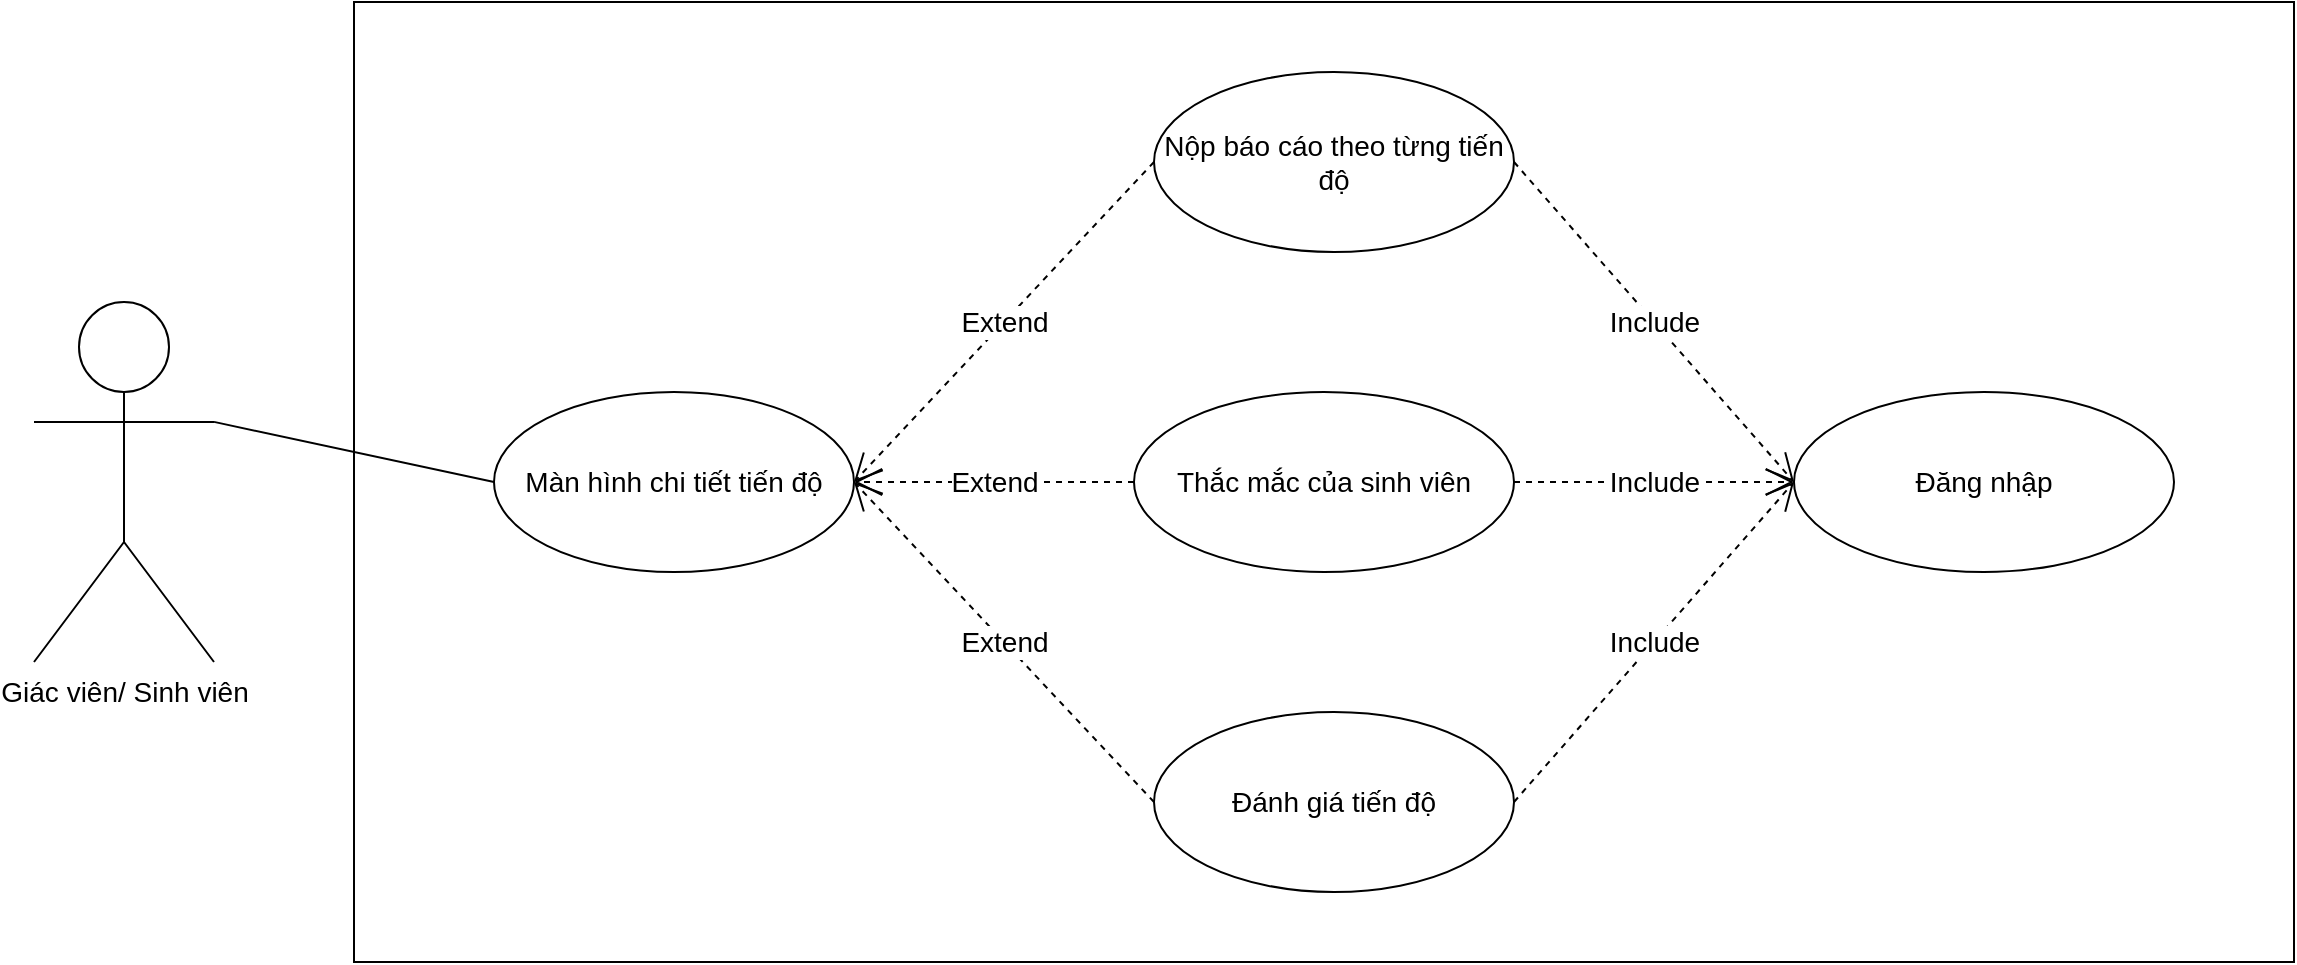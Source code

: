 <mxfile version="14.4.7" type="github">
  <diagram id="mERWQIm2oXiUjIYFXlcz" name="Page-1">
    <mxGraphModel dx="1483" dy="3063" grid="1" gridSize="10" guides="1" tooltips="1" connect="1" arrows="1" fold="1" page="1" pageScale="1" pageWidth="1654" pageHeight="2336" math="0" shadow="0">
      <root>
        <mxCell id="0" />
        <mxCell id="1" parent="0" />
        <mxCell id="dVYivlDmIC8qaiZZ1NIj-1" value="Màn hình chi tiết tiến độ" style="ellipse;whiteSpace=wrap;html=1;fontSize=14;" vertex="1" parent="1">
          <mxGeometry x="280" y="-420" width="180" height="90" as="geometry" />
        </mxCell>
        <mxCell id="dVYivlDmIC8qaiZZ1NIj-2" value="Đánh giá tiến độ" style="ellipse;whiteSpace=wrap;html=1;fontSize=14;" vertex="1" parent="1">
          <mxGeometry x="610" y="-260" width="180" height="90" as="geometry" />
        </mxCell>
        <mxCell id="dVYivlDmIC8qaiZZ1NIj-3" value="Nộp báo cáo theo từng tiến độ" style="ellipse;whiteSpace=wrap;html=1;fontSize=14;" vertex="1" parent="1">
          <mxGeometry x="610" y="-580" width="180" height="90" as="geometry" />
        </mxCell>
        <mxCell id="dVYivlDmIC8qaiZZ1NIj-4" value="Extend" style="endArrow=open;endSize=12;dashed=1;html=1;fontSize=14;exitX=0;exitY=0.5;exitDx=0;exitDy=0;entryX=1;entryY=0.5;entryDx=0;entryDy=0;" edge="1" parent="1" source="dVYivlDmIC8qaiZZ1NIj-3" target="dVYivlDmIC8qaiZZ1NIj-1">
          <mxGeometry width="160" relative="1" as="geometry">
            <mxPoint x="480" y="-410" as="sourcePoint" />
            <mxPoint x="640" y="-410" as="targetPoint" />
          </mxGeometry>
        </mxCell>
        <mxCell id="dVYivlDmIC8qaiZZ1NIj-5" value="Extend" style="endArrow=open;endSize=12;dashed=1;html=1;fontSize=14;exitX=0;exitY=0.5;exitDx=0;exitDy=0;entryX=1;entryY=0.5;entryDx=0;entryDy=0;" edge="1" parent="1" source="dVYivlDmIC8qaiZZ1NIj-2" target="dVYivlDmIC8qaiZZ1NIj-1">
          <mxGeometry width="160" relative="1" as="geometry">
            <mxPoint x="646.36" y="-463.18" as="sourcePoint" />
            <mxPoint x="470" y="-365" as="targetPoint" />
          </mxGeometry>
        </mxCell>
        <mxCell id="dVYivlDmIC8qaiZZ1NIj-6" value="Thắc mắc của sinh viên" style="ellipse;whiteSpace=wrap;html=1;fontSize=14;" vertex="1" parent="1">
          <mxGeometry x="600" y="-420" width="190" height="90" as="geometry" />
        </mxCell>
        <mxCell id="dVYivlDmIC8qaiZZ1NIj-7" value="Extend" style="endArrow=open;endSize=12;dashed=1;html=1;fontSize=14;exitX=0;exitY=0.5;exitDx=0;exitDy=0;" edge="1" parent="1" source="dVYivlDmIC8qaiZZ1NIj-6">
          <mxGeometry width="160" relative="1" as="geometry">
            <mxPoint x="620" y="-525" as="sourcePoint" />
            <mxPoint x="460" y="-375" as="targetPoint" />
          </mxGeometry>
        </mxCell>
        <mxCell id="dVYivlDmIC8qaiZZ1NIj-8" value="Giác viên/ Sinh viên" style="shape=umlActor;verticalLabelPosition=bottom;verticalAlign=top;html=1;outlineConnect=0;fontSize=14;" vertex="1" parent="1">
          <mxGeometry x="50" y="-465" width="90" height="180" as="geometry" />
        </mxCell>
        <mxCell id="dVYivlDmIC8qaiZZ1NIj-9" value="Đăng nhập" style="ellipse;whiteSpace=wrap;html=1;fontSize=14;" vertex="1" parent="1">
          <mxGeometry x="930" y="-420" width="190" height="90" as="geometry" />
        </mxCell>
        <mxCell id="dVYivlDmIC8qaiZZ1NIj-10" value="Include" style="endArrow=open;endSize=12;dashed=1;html=1;fontSize=14;exitX=1;exitY=0.5;exitDx=0;exitDy=0;entryX=0;entryY=0.5;entryDx=0;entryDy=0;" edge="1" parent="1" source="dVYivlDmIC8qaiZZ1NIj-3" target="dVYivlDmIC8qaiZZ1NIj-9">
          <mxGeometry width="160" relative="1" as="geometry">
            <mxPoint x="620" y="-525" as="sourcePoint" />
            <mxPoint x="470" y="-365" as="targetPoint" />
          </mxGeometry>
        </mxCell>
        <mxCell id="dVYivlDmIC8qaiZZ1NIj-11" value="Include" style="endArrow=open;endSize=12;dashed=1;html=1;fontSize=14;exitX=1;exitY=0.5;exitDx=0;exitDy=0;" edge="1" parent="1" source="dVYivlDmIC8qaiZZ1NIj-6">
          <mxGeometry width="160" relative="1" as="geometry">
            <mxPoint x="800" y="-525" as="sourcePoint" />
            <mxPoint x="930" y="-375" as="targetPoint" />
          </mxGeometry>
        </mxCell>
        <mxCell id="dVYivlDmIC8qaiZZ1NIj-12" value="Include" style="endArrow=open;endSize=12;dashed=1;html=1;fontSize=14;exitX=1;exitY=0.5;exitDx=0;exitDy=0;entryX=0;entryY=0.5;entryDx=0;entryDy=0;" edge="1" parent="1" source="dVYivlDmIC8qaiZZ1NIj-2" target="dVYivlDmIC8qaiZZ1NIj-9">
          <mxGeometry width="160" relative="1" as="geometry">
            <mxPoint x="810" y="-515" as="sourcePoint" />
            <mxPoint x="940" y="-350" as="targetPoint" />
          </mxGeometry>
        </mxCell>
        <mxCell id="dVYivlDmIC8qaiZZ1NIj-13" value="" style="rounded=0;fontSize=14;whiteSpace=wrap;html=1;glass=0;shadow=0;sketch=0;fillColor=none;" vertex="1" parent="1">
          <mxGeometry x="210" y="-615" width="970" height="480" as="geometry" />
        </mxCell>
        <mxCell id="dVYivlDmIC8qaiZZ1NIj-14" value="" style="endArrow=none;html=1;fontSize=14;exitX=1;exitY=0.333;exitDx=0;exitDy=0;exitPerimeter=0;entryX=0;entryY=0.5;entryDx=0;entryDy=0;" edge="1" parent="1" source="dVYivlDmIC8qaiZZ1NIj-8" target="dVYivlDmIC8qaiZZ1NIj-1">
          <mxGeometry width="50" height="50" relative="1" as="geometry">
            <mxPoint x="400" y="-200" as="sourcePoint" />
            <mxPoint x="450" y="-250" as="targetPoint" />
          </mxGeometry>
        </mxCell>
      </root>
    </mxGraphModel>
  </diagram>
</mxfile>
